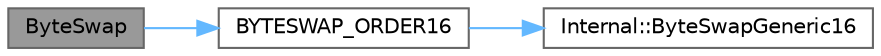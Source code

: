 digraph "ByteSwap"
{
 // INTERACTIVE_SVG=YES
 // LATEX_PDF_SIZE
  bgcolor="transparent";
  edge [fontname=Helvetica,fontsize=10,labelfontname=Helvetica,labelfontsize=10];
  node [fontname=Helvetica,fontsize=10,shape=box,height=0.2,width=0.4];
  rankdir="LR";
  Node1 [id="Node000001",label="ByteSwap",height=0.2,width=0.4,color="gray40", fillcolor="grey60", style="filled", fontcolor="black",tooltip=" "];
  Node1 -> Node2 [id="edge1_Node000001_Node000002",color="steelblue1",style="solid",tooltip=" "];
  Node2 [id="Node000002",label="BYTESWAP_ORDER16",height=0.2,width=0.4,color="grey40", fillcolor="white", style="filled",URL="$dc/dd7/ByteSwap_8h.html#aef13c6fbd093101a908e2d0f57a46a86",tooltip=" "];
  Node2 -> Node3 [id="edge2_Node000002_Node000003",color="steelblue1",style="solid",tooltip=" "];
  Node3 [id="Node000003",label="Internal::ByteSwapGeneric16",height=0.2,width=0.4,color="grey40", fillcolor="white", style="filled",URL="$df/d93/namespaceInternal.html#af5e0fa9383b15b46c4ce12af0a01e43f",tooltip=" "];
}

